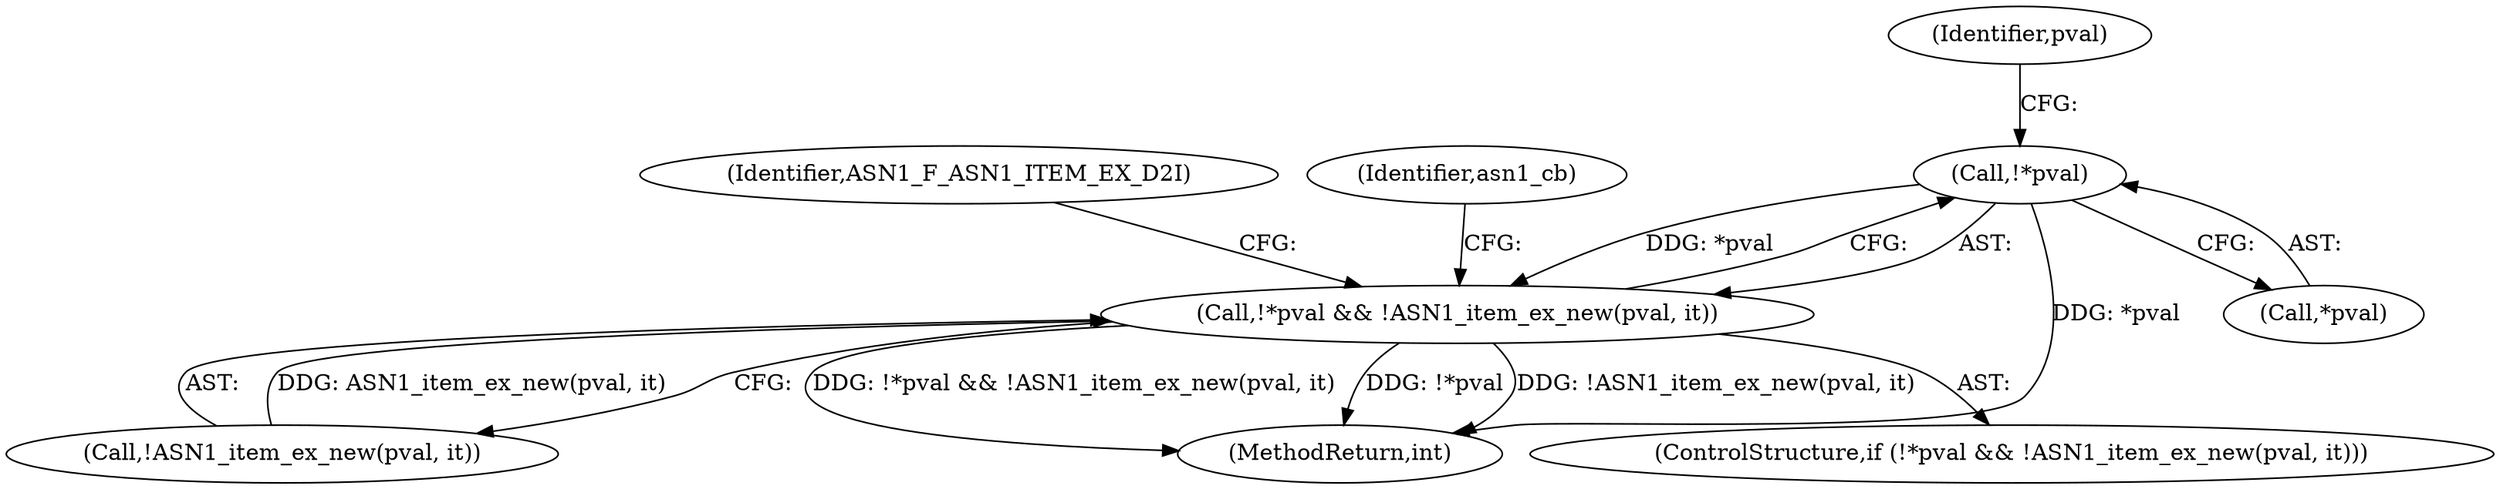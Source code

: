 digraph "0_openssl_cc598f321fbac9c04da5766243ed55d55948637d@pointer" {
"1000703" [label="(Call,!*pval)"];
"1000702" [label="(Call,!*pval && !ASN1_item_ex_new(pval, it))"];
"1000712" [label="(Identifier,ASN1_F_ASN1_ITEM_EX_D2I)"];
"1000708" [label="(Identifier,pval)"];
"1001021" [label="(MethodReturn,int)"];
"1000706" [label="(Call,!ASN1_item_ex_new(pval, it))"];
"1000717" [label="(Identifier,asn1_cb)"];
"1000701" [label="(ControlStructure,if (!*pval && !ASN1_item_ex_new(pval, it)))"];
"1000703" [label="(Call,!*pval)"];
"1000704" [label="(Call,*pval)"];
"1000702" [label="(Call,!*pval && !ASN1_item_ex_new(pval, it))"];
"1000703" -> "1000702"  [label="AST: "];
"1000703" -> "1000704"  [label="CFG: "];
"1000704" -> "1000703"  [label="AST: "];
"1000708" -> "1000703"  [label="CFG: "];
"1000702" -> "1000703"  [label="CFG: "];
"1000703" -> "1001021"  [label="DDG: *pval"];
"1000703" -> "1000702"  [label="DDG: *pval"];
"1000702" -> "1000701"  [label="AST: "];
"1000702" -> "1000706"  [label="CFG: "];
"1000706" -> "1000702"  [label="AST: "];
"1000712" -> "1000702"  [label="CFG: "];
"1000717" -> "1000702"  [label="CFG: "];
"1000702" -> "1001021"  [label="DDG: !ASN1_item_ex_new(pval, it)"];
"1000702" -> "1001021"  [label="DDG: !*pval && !ASN1_item_ex_new(pval, it)"];
"1000702" -> "1001021"  [label="DDG: !*pval"];
"1000706" -> "1000702"  [label="DDG: ASN1_item_ex_new(pval, it)"];
}
